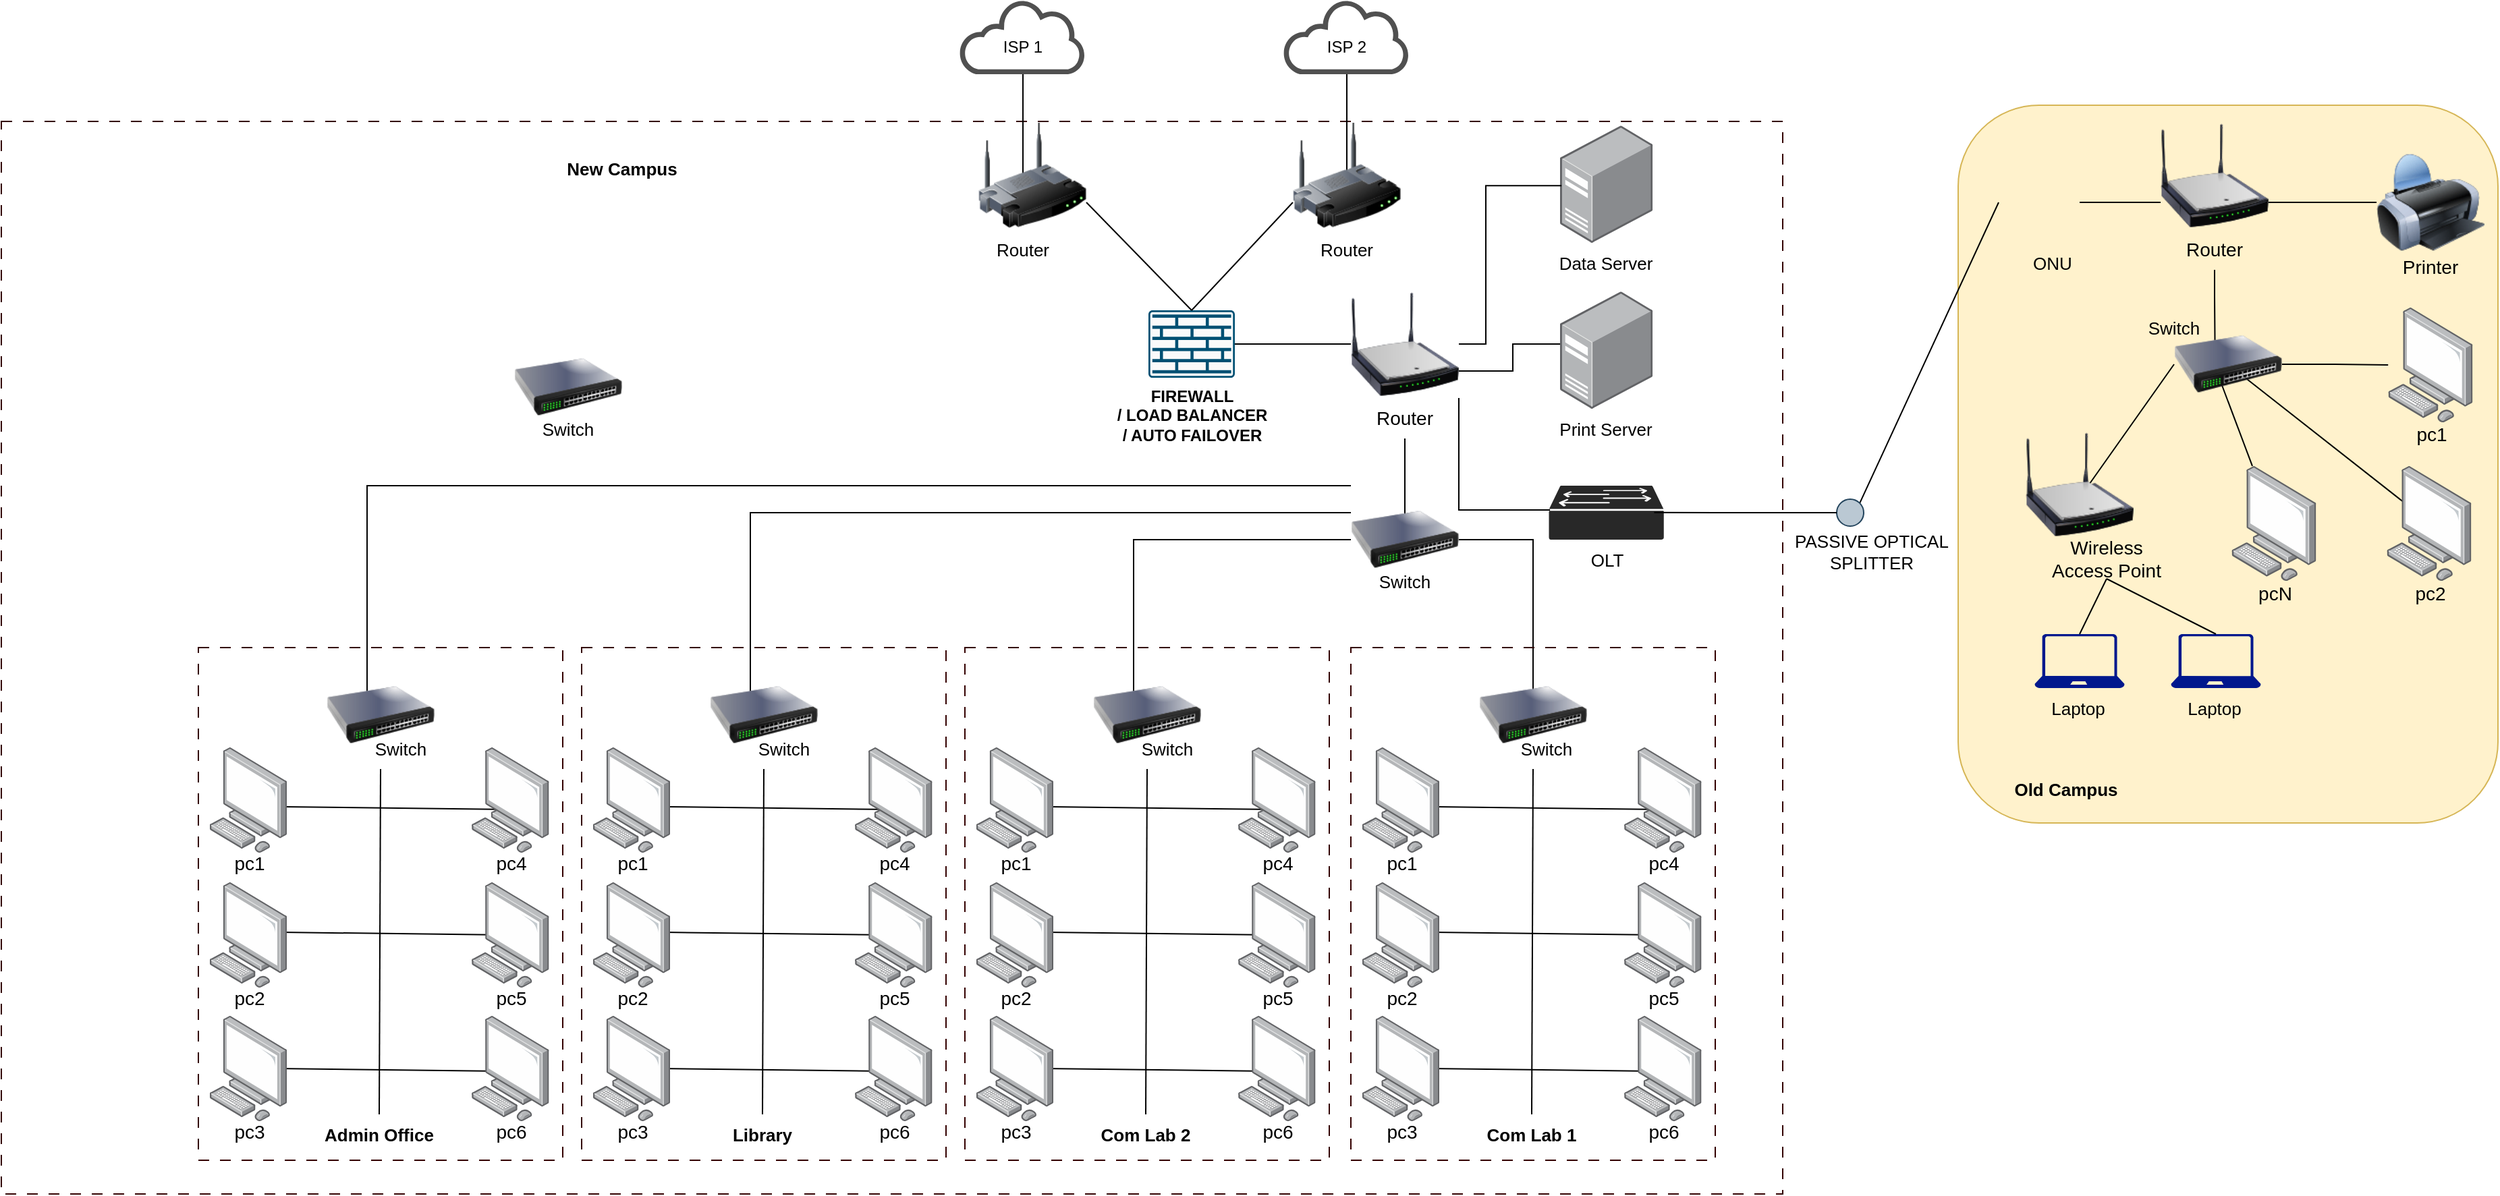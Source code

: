 <mxfile version="22.1.0" type="github">
  <diagram name="Page-1" id="_nMl6FJfx0xCbWasfPqS">
    <mxGraphModel dx="4366" dy="1014" grid="1" gridSize="10" guides="1" tooltips="1" connect="1" arrows="0" fold="1" page="1" pageScale="1" pageWidth="850" pageHeight="1100" math="0" shadow="0">
      <root>
        <mxCell id="0" />
        <mxCell id="1" parent="0" />
        <mxCell id="VAxVF2x6nKeMdrS-wdlX-37" value="" style="rounded=0;whiteSpace=wrap;html=1;fillColor=none;strokeColor=#330000;dashed=1;dashPattern=8 8;" vertex="1" parent="1">
          <mxGeometry x="-1360" y="170" width="1320" height="795" as="geometry" />
        </mxCell>
        <mxCell id="VAxVF2x6nKeMdrS-wdlX-39" value="" style="rounded=1;whiteSpace=wrap;html=1;fillColor=#fff2cc;strokeColor=#d6b656;" vertex="1" parent="1">
          <mxGeometry x="90" y="158" width="400" height="532" as="geometry" />
        </mxCell>
        <mxCell id="VAxVF2x6nKeMdrS-wdlX-79" style="rounded=0;orthogonalLoop=1;jettySize=auto;html=1;exitX=0.5;exitY=0.5;exitDx=0;exitDy=0;endArrow=none;endFill=0;exitPerimeter=0;" edge="1" parent="1" target="VAxVF2x6nKeMdrS-wdlX-68">
          <mxGeometry relative="1" as="geometry">
            <mxPoint x="280" y="351" as="sourcePoint" />
            <mxPoint x="420" y="461" as="targetPoint" />
          </mxGeometry>
        </mxCell>
        <mxCell id="VAxVF2x6nKeMdrS-wdlX-78" style="rounded=0;orthogonalLoop=1;jettySize=auto;html=1;exitX=0.5;exitY=0.5;exitDx=0;exitDy=0;endArrow=none;endFill=0;entryX=0.357;entryY=0.406;entryDx=0;entryDy=0;entryPerimeter=0;exitPerimeter=0;" edge="1" parent="1" source="VAxVF2x6nKeMdrS-wdlX-70" target="VAxVF2x6nKeMdrS-wdlX-65">
          <mxGeometry relative="1" as="geometry" />
        </mxCell>
        <mxCell id="VAxVF2x6nKeMdrS-wdlX-71" style="edgeStyle=orthogonalEdgeStyle;rounded=0;orthogonalLoop=1;jettySize=auto;html=1;exitX=0.5;exitY=1;exitDx=0;exitDy=0;entryX=0.381;entryY=0.625;entryDx=0;entryDy=0;entryPerimeter=0;endArrow=none;endFill=0;" edge="1" parent="1" source="VAxVF2x6nKeMdrS-wdlX-54" target="VAxVF2x6nKeMdrS-wdlX-70">
          <mxGeometry relative="1" as="geometry" />
        </mxCell>
        <mxCell id="VAxVF2x6nKeMdrS-wdlX-36" style="edgeStyle=orthogonalEdgeStyle;rounded=0;orthogonalLoop=1;jettySize=auto;html=1;exitX=0.5;exitY=1;exitDx=0;exitDy=0;entryX=0.5;entryY=0.5;entryDx=0;entryDy=0;entryPerimeter=0;endArrow=none;endFill=0;" edge="1" parent="1" source="VAxVF2x6nKeMdrS-wdlX-25" target="VAxVF2x6nKeMdrS-wdlX-33">
          <mxGeometry relative="1" as="geometry" />
        </mxCell>
        <mxCell id="VAxVF2x6nKeMdrS-wdlX-1" value="" style="sketch=0;pointerEvents=1;shadow=0;dashed=0;html=1;strokeColor=none;fillColor=#505050;labelPosition=center;verticalLabelPosition=bottom;outlineConnect=0;verticalAlign=top;align=center;shape=mxgraph.office.clouds.cloud;" vertex="1" parent="1">
          <mxGeometry x="-650" y="80" width="94" height="55" as="geometry" />
        </mxCell>
        <mxCell id="VAxVF2x6nKeMdrS-wdlX-2" value="" style="sketch=0;pointerEvents=1;shadow=0;dashed=0;html=1;strokeColor=none;fillColor=#505050;labelPosition=center;verticalLabelPosition=bottom;outlineConnect=0;verticalAlign=top;align=center;shape=mxgraph.office.clouds.cloud;" vertex="1" parent="1">
          <mxGeometry x="-410" y="80" width="94" height="55" as="geometry" />
        </mxCell>
        <mxCell id="VAxVF2x6nKeMdrS-wdlX-3" value="&lt;b&gt;FIREWALL &lt;br&gt;/ LOAD BALANCER &lt;br&gt;/ AUTO FAILOVER&lt;/b&gt;" style="sketch=0;points=[[0.015,0.015,0],[0.985,0.015,0],[0.985,0.985,0],[0.015,0.985,0],[0.25,0,0],[0.5,0,0],[0.75,0,0],[1,0.25,0],[1,0.5,0],[1,0.75,0],[0.75,1,0],[0.5,1,0],[0.25,1,0],[0,0.75,0],[0,0.5,0],[0,0.25,0]];verticalLabelPosition=bottom;html=1;verticalAlign=top;aspect=fixed;align=center;pointerEvents=1;shape=mxgraph.cisco19.rect;prIcon=firewall;fillColor=#FAFAFA;strokeColor=#005073;" vertex="1" parent="1">
          <mxGeometry x="-510" y="310" width="64" height="50" as="geometry" />
        </mxCell>
        <mxCell id="VAxVF2x6nKeMdrS-wdlX-9" style="rounded=0;orthogonalLoop=1;jettySize=auto;html=1;exitX=0.5;exitY=0;exitDx=0;exitDy=0;exitPerimeter=0;endArrow=none;endFill=0;" edge="1" parent="1" target="VAxVF2x6nKeMdrS-wdlX-1">
          <mxGeometry relative="1" as="geometry">
            <mxPoint x="-603" y="210" as="sourcePoint" />
          </mxGeometry>
        </mxCell>
        <mxCell id="VAxVF2x6nKeMdrS-wdlX-10" style="rounded=0;orthogonalLoop=1;jettySize=auto;html=1;endArrow=none;endFill=0;" edge="1" parent="1" target="VAxVF2x6nKeMdrS-wdlX-2">
          <mxGeometry relative="1" as="geometry">
            <mxPoint x="-363" y="210" as="sourcePoint" />
          </mxGeometry>
        </mxCell>
        <mxCell id="VAxVF2x6nKeMdrS-wdlX-8" style="rounded=0;orthogonalLoop=1;jettySize=auto;html=1;exitX=1;exitY=0.75;exitDx=0;exitDy=0;entryX=0.5;entryY=0;entryDx=0;entryDy=0;entryPerimeter=0;endArrow=none;endFill=0;" edge="1" parent="1" source="VAxVF2x6nKeMdrS-wdlX-19" target="VAxVF2x6nKeMdrS-wdlX-3">
          <mxGeometry relative="1" as="geometry">
            <mxPoint x="-563" y="230" as="sourcePoint" />
          </mxGeometry>
        </mxCell>
        <mxCell id="VAxVF2x6nKeMdrS-wdlX-11" value="ISP 2" style="text;html=1;strokeColor=none;fillColor=none;align=center;verticalAlign=middle;whiteSpace=wrap;rounded=0;" vertex="1" parent="1">
          <mxGeometry x="-393" y="100" width="60" height="30" as="geometry" />
        </mxCell>
        <mxCell id="VAxVF2x6nKeMdrS-wdlX-12" value="ISP 1" style="text;html=1;strokeColor=none;fillColor=none;align=center;verticalAlign=middle;whiteSpace=wrap;rounded=0;" vertex="1" parent="1">
          <mxGeometry x="-633" y="100" width="60" height="30" as="geometry" />
        </mxCell>
        <mxCell id="VAxVF2x6nKeMdrS-wdlX-14" style="rounded=0;orthogonalLoop=1;jettySize=auto;html=1;exitX=0;exitY=0.75;exitDx=0;exitDy=0;entryX=0.5;entryY=0;entryDx=0;entryDy=0;entryPerimeter=0;endArrow=none;endFill=0;" edge="1" parent="1" source="VAxVF2x6nKeMdrS-wdlX-20" target="VAxVF2x6nKeMdrS-wdlX-3">
          <mxGeometry relative="1" as="geometry">
            <mxPoint x="-403" y="230" as="sourcePoint" />
            <mxPoint x="-468" y="320" as="targetPoint" />
          </mxGeometry>
        </mxCell>
        <mxCell id="VAxVF2x6nKeMdrS-wdlX-16" style="rounded=0;orthogonalLoop=1;jettySize=auto;html=1;exitX=1;exitY=0.5;exitDx=0;exitDy=0;exitPerimeter=0;entryX=0;entryY=0.5;entryDx=0;entryDy=0;entryPerimeter=0;endArrow=none;endFill=0;" edge="1" parent="1" source="VAxVF2x6nKeMdrS-wdlX-3" target="VAxVF2x6nKeMdrS-wdlX-24">
          <mxGeometry relative="1" as="geometry">
            <mxPoint x="-350" y="386.5" as="targetPoint" />
          </mxGeometry>
        </mxCell>
        <mxCell id="VAxVF2x6nKeMdrS-wdlX-19" value="" style="image;html=1;image=img/lib/clip_art/networking/Wireless_Router_128x128.png" vertex="1" parent="1">
          <mxGeometry x="-636" y="170" width="80" height="80" as="geometry" />
        </mxCell>
        <mxCell id="VAxVF2x6nKeMdrS-wdlX-20" value="" style="image;html=1;image=img/lib/clip_art/networking/Wireless_Router_128x128.png" vertex="1" parent="1">
          <mxGeometry x="-403" y="170" width="80" height="80" as="geometry" />
        </mxCell>
        <mxCell id="VAxVF2x6nKeMdrS-wdlX-21" value="&lt;span style=&quot;font-weight: normal; font-size: 13px;&quot;&gt;Router&lt;/span&gt;" style="text;html=1;strokeColor=none;fillColor=none;align=center;verticalAlign=middle;whiteSpace=wrap;rounded=0;fontSize=13;fontStyle=1" vertex="1" parent="1">
          <mxGeometry x="-633" y="250" width="60" height="30" as="geometry" />
        </mxCell>
        <mxCell id="VAxVF2x6nKeMdrS-wdlX-23" value="&lt;span style=&quot;font-weight: normal; font-size: 13px;&quot;&gt;Router&lt;/span&gt;" style="text;html=1;strokeColor=none;fillColor=none;align=center;verticalAlign=middle;whiteSpace=wrap;rounded=0;fontSize=13;fontStyle=1" vertex="1" parent="1">
          <mxGeometry x="-393" y="250" width="60" height="30" as="geometry" />
        </mxCell>
        <mxCell id="VAxVF2x6nKeMdrS-wdlX-32" style="edgeStyle=orthogonalEdgeStyle;rounded=0;orthogonalLoop=1;jettySize=auto;html=1;exitX=1;exitY=0.75;exitDx=0;exitDy=0;endArrow=none;endFill=0;" edge="1" parent="1" source="VAxVF2x6nKeMdrS-wdlX-24" target="VAxVF2x6nKeMdrS-wdlX-30">
          <mxGeometry relative="1" as="geometry">
            <Array as="points">
              <mxPoint x="-240" y="355" />
              <mxPoint x="-240" y="335" />
            </Array>
          </mxGeometry>
        </mxCell>
        <mxCell id="VAxVF2x6nKeMdrS-wdlX-24" value="" style="image;html=1;image=img/lib/clip_art/networking/Wireless_Router_N_128x128.png" vertex="1" parent="1">
          <mxGeometry x="-360" y="295" width="80" height="80" as="geometry" />
        </mxCell>
        <mxCell id="VAxVF2x6nKeMdrS-wdlX-25" value="&lt;span style=&quot;font-weight: normal; font-size: 14px;&quot;&gt;Router&lt;/span&gt;" style="text;html=1;strokeColor=none;fillColor=none;align=center;verticalAlign=middle;whiteSpace=wrap;rounded=0;fontSize=14;fontStyle=1" vertex="1" parent="1">
          <mxGeometry x="-350" y="375" width="60" height="30" as="geometry" />
        </mxCell>
        <mxCell id="VAxVF2x6nKeMdrS-wdlX-26" value="" style="image;points=[];aspect=fixed;html=1;align=center;shadow=0;dashed=0;image=img/lib/allied_telesis/computer_and_terminals/Server_Desktop.svg;" vertex="1" parent="1">
          <mxGeometry x="-205" y="173" width="68.63" height="87" as="geometry" />
        </mxCell>
        <mxCell id="VAxVF2x6nKeMdrS-wdlX-27" style="edgeStyle=orthogonalEdgeStyle;rounded=0;orthogonalLoop=1;jettySize=auto;html=1;exitX=1;exitY=0.5;exitDx=0;exitDy=0;entryX=0.015;entryY=0.513;entryDx=0;entryDy=0;entryPerimeter=0;endArrow=none;endFill=0;" edge="1" parent="1" source="VAxVF2x6nKeMdrS-wdlX-24" target="VAxVF2x6nKeMdrS-wdlX-26">
          <mxGeometry relative="1" as="geometry">
            <Array as="points">
              <mxPoint x="-260" y="335" />
              <mxPoint x="-260" y="218" />
            </Array>
          </mxGeometry>
        </mxCell>
        <mxCell id="VAxVF2x6nKeMdrS-wdlX-29" value="&lt;span style=&quot;font-weight: 400; font-size: 13px;&quot;&gt;Data Server&lt;/span&gt;" style="text;html=1;strokeColor=none;fillColor=none;align=center;verticalAlign=middle;whiteSpace=wrap;rounded=0;fontSize=13;fontStyle=1" vertex="1" parent="1">
          <mxGeometry x="-220.68" y="260" width="100" height="30" as="geometry" />
        </mxCell>
        <mxCell id="VAxVF2x6nKeMdrS-wdlX-30" value="" style="image;points=[];aspect=fixed;html=1;align=center;shadow=0;dashed=0;image=img/lib/allied_telesis/computer_and_terminals/Server_Desktop.svg;" vertex="1" parent="1">
          <mxGeometry x="-205" y="296" width="68.63" height="87" as="geometry" />
        </mxCell>
        <mxCell id="VAxVF2x6nKeMdrS-wdlX-31" value="&lt;span style=&quot;font-weight: 400; font-size: 13px;&quot;&gt;Print Server&lt;/span&gt;" style="text;html=1;strokeColor=none;fillColor=none;align=center;verticalAlign=middle;whiteSpace=wrap;rounded=0;fontSize=13;fontStyle=1" vertex="1" parent="1">
          <mxGeometry x="-220.68" y="383" width="100" height="30" as="geometry" />
        </mxCell>
        <mxCell id="VAxVF2x6nKeMdrS-wdlX-95" style="rounded=0;orthogonalLoop=1;jettySize=auto;html=1;exitX=1;exitY=0.5;exitDx=0;exitDy=0;entryX=0.5;entryY=0.5;entryDx=0;entryDy=0;endArrow=none;endFill=0;entryPerimeter=0;edgeStyle=orthogonalEdgeStyle;" edge="1" parent="1" source="VAxVF2x6nKeMdrS-wdlX-33" target="VAxVF2x6nKeMdrS-wdlX-94">
          <mxGeometry relative="1" as="geometry" />
        </mxCell>
        <mxCell id="VAxVF2x6nKeMdrS-wdlX-152" style="edgeStyle=orthogonalEdgeStyle;rounded=0;orthogonalLoop=1;jettySize=auto;html=1;exitX=0;exitY=0.5;exitDx=0;exitDy=0;entryX=0.25;entryY=0;entryDx=0;entryDy=0;endArrow=none;endFill=0;" edge="1" parent="1" source="VAxVF2x6nKeMdrS-wdlX-33" target="VAxVF2x6nKeMdrS-wdlX-151">
          <mxGeometry relative="1" as="geometry" />
        </mxCell>
        <mxCell id="VAxVF2x6nKeMdrS-wdlX-180" style="edgeStyle=orthogonalEdgeStyle;rounded=0;orthogonalLoop=1;jettySize=auto;html=1;exitX=0;exitY=0.25;exitDx=0;exitDy=0;entryX=0.25;entryY=0;entryDx=0;entryDy=0;endArrow=none;endFill=0;" edge="1" parent="1" source="VAxVF2x6nKeMdrS-wdlX-33" target="VAxVF2x6nKeMdrS-wdlX-179">
          <mxGeometry relative="1" as="geometry" />
        </mxCell>
        <mxCell id="VAxVF2x6nKeMdrS-wdlX-208" style="edgeStyle=orthogonalEdgeStyle;rounded=0;orthogonalLoop=1;jettySize=auto;html=1;exitX=0;exitY=0;exitDx=0;exitDy=0;entryX=0.25;entryY=0;entryDx=0;entryDy=0;endArrow=none;endFill=0;" edge="1" parent="1" source="VAxVF2x6nKeMdrS-wdlX-33" target="VAxVF2x6nKeMdrS-wdlX-207">
          <mxGeometry relative="1" as="geometry">
            <Array as="points">
              <mxPoint x="-1089" y="440" />
            </Array>
          </mxGeometry>
        </mxCell>
        <mxCell id="VAxVF2x6nKeMdrS-wdlX-33" value="" style="image;html=1;image=img/lib/clip_art/networking/Switch_128x128.png" vertex="1" parent="1">
          <mxGeometry x="-360" y="440" width="80" height="80" as="geometry" />
        </mxCell>
        <mxCell id="VAxVF2x6nKeMdrS-wdlX-34" value="&lt;span style=&quot;font-weight: 400; font-size: 13px;&quot;&gt;Switch&lt;/span&gt;" style="text;html=1;strokeColor=none;fillColor=none;align=center;verticalAlign=middle;whiteSpace=wrap;rounded=0;fontSize=13;fontStyle=1" vertex="1" parent="1">
          <mxGeometry x="-370" y="496" width="100" height="30" as="geometry" />
        </mxCell>
        <mxCell id="VAxVF2x6nKeMdrS-wdlX-38" value="&lt;span style=&quot;font-size: 13px;&quot;&gt;New Campus&lt;/span&gt;" style="text;html=1;strokeColor=none;fillColor=none;align=center;verticalAlign=middle;whiteSpace=wrap;rounded=0;fontSize=13;fontStyle=1" vertex="1" parent="1">
          <mxGeometry x="-950" y="190" width="100" height="30" as="geometry" />
        </mxCell>
        <mxCell id="VAxVF2x6nKeMdrS-wdlX-40" value="" style="verticalLabelPosition=bottom;sketch=0;html=1;fillColor=#282828;strokeColor=none;verticalAlign=top;pointerEvents=1;align=center;shape=mxgraph.cisco_safe.technology_icons.icon23;" vertex="1" parent="1">
          <mxGeometry x="-213.24" y="440" width="85.11" height="40" as="geometry" />
        </mxCell>
        <mxCell id="VAxVF2x6nKeMdrS-wdlX-41" style="edgeStyle=orthogonalEdgeStyle;rounded=0;orthogonalLoop=1;jettySize=auto;html=1;exitX=1;exitY=1;exitDx=0;exitDy=0;entryX=0.009;entryY=0.45;entryDx=0;entryDy=0;entryPerimeter=0;endArrow=none;endFill=0;" edge="1" parent="1" source="VAxVF2x6nKeMdrS-wdlX-24" target="VAxVF2x6nKeMdrS-wdlX-40">
          <mxGeometry relative="1" as="geometry" />
        </mxCell>
        <mxCell id="VAxVF2x6nKeMdrS-wdlX-42" value="&lt;span style=&quot;font-weight: 400; font-size: 13px;&quot;&gt;OLT&lt;/span&gt;" style="text;html=1;strokeColor=none;fillColor=none;align=center;verticalAlign=middle;whiteSpace=wrap;rounded=0;fontSize=13;fontStyle=1" vertex="1" parent="1">
          <mxGeometry x="-220.24" y="480" width="100" height="30" as="geometry" />
        </mxCell>
        <mxCell id="VAxVF2x6nKeMdrS-wdlX-50" style="rounded=0;orthogonalLoop=1;jettySize=auto;html=1;exitX=1;exitY=0;exitDx=0;exitDy=0;entryX=0;entryY=0.5;entryDx=0;entryDy=0;endArrow=none;endFill=0;" edge="1" parent="1" source="VAxVF2x6nKeMdrS-wdlX-44" target="VAxVF2x6nKeMdrS-wdlX-49">
          <mxGeometry relative="1" as="geometry" />
        </mxCell>
        <mxCell id="VAxVF2x6nKeMdrS-wdlX-44" value="" style="ellipse;whiteSpace=wrap;html=1;aspect=fixed;fillColor=#bac8d3;strokeColor=#23445d;" vertex="1" parent="1">
          <mxGeometry y="450" width="20" height="20" as="geometry" />
        </mxCell>
        <mxCell id="VAxVF2x6nKeMdrS-wdlX-47" style="edgeStyle=orthogonalEdgeStyle;rounded=0;orthogonalLoop=1;jettySize=auto;html=1;exitX=0;exitY=0.5;exitDx=0;exitDy=0;entryX=0.916;entryY=0.497;entryDx=0;entryDy=0;entryPerimeter=0;endArrow=none;endFill=0;" edge="1" parent="1" source="VAxVF2x6nKeMdrS-wdlX-44" target="VAxVF2x6nKeMdrS-wdlX-40">
          <mxGeometry relative="1" as="geometry" />
        </mxCell>
        <mxCell id="VAxVF2x6nKeMdrS-wdlX-48" value="&lt;span style=&quot;font-weight: 400; font-size: 13px;&quot;&gt;PASSIVE OPTICAL SPLITTER&lt;/span&gt;" style="text;html=1;strokeColor=none;fillColor=none;align=center;verticalAlign=middle;whiteSpace=wrap;rounded=0;fontSize=13;fontStyle=1" vertex="1" parent="1">
          <mxGeometry x="-34" y="474" width="120" height="30" as="geometry" />
        </mxCell>
        <mxCell id="VAxVF2x6nKeMdrS-wdlX-56" style="rounded=0;orthogonalLoop=1;jettySize=auto;html=1;exitX=1;exitY=0.5;exitDx=0;exitDy=0;entryX=0;entryY=0.75;entryDx=0;entryDy=0;endArrow=none;endFill=0;" edge="1" parent="1" source="VAxVF2x6nKeMdrS-wdlX-49" target="VAxVF2x6nKeMdrS-wdlX-53">
          <mxGeometry relative="1" as="geometry" />
        </mxCell>
        <mxCell id="VAxVF2x6nKeMdrS-wdlX-49" value="" style="shape=image;html=1;verticalAlign=top;verticalLabelPosition=bottom;labelBackgroundColor=#ffffff;imageAspect=0;aspect=fixed;image=https://cdn3.iconfinder.com/data/icons/user-interface-798/32/User_interface_cube_3d_shape_design_box-128.png" vertex="1" parent="1">
          <mxGeometry x="120" y="200" width="60" height="60" as="geometry" />
        </mxCell>
        <mxCell id="VAxVF2x6nKeMdrS-wdlX-51" value="&lt;span style=&quot;font-weight: 400;&quot;&gt;ONU&lt;/span&gt;" style="text;html=1;strokeColor=none;fillColor=none;align=center;verticalAlign=middle;whiteSpace=wrap;rounded=0;fontSize=13;fontStyle=1" vertex="1" parent="1">
          <mxGeometry x="100" y="260" width="120" height="30" as="geometry" />
        </mxCell>
        <mxCell id="VAxVF2x6nKeMdrS-wdlX-55" value="" style="group" vertex="1" connectable="0" parent="1">
          <mxGeometry x="240" y="170" width="80" height="110" as="geometry" />
        </mxCell>
        <mxCell id="VAxVF2x6nKeMdrS-wdlX-53" value="" style="image;html=1;image=img/lib/clip_art/networking/Wireless_Router_N_128x128.png" vertex="1" parent="VAxVF2x6nKeMdrS-wdlX-55">
          <mxGeometry width="80" height="80" as="geometry" />
        </mxCell>
        <mxCell id="VAxVF2x6nKeMdrS-wdlX-54" value="&lt;span style=&quot;font-weight: normal; font-size: 14px;&quot;&gt;Router&lt;/span&gt;" style="text;html=1;strokeColor=none;fillColor=none;align=center;verticalAlign=middle;whiteSpace=wrap;rounded=0;fontSize=14;fontStyle=1" vertex="1" parent="VAxVF2x6nKeMdrS-wdlX-55">
          <mxGeometry x="10" y="80" width="60" height="30" as="geometry" />
        </mxCell>
        <mxCell id="VAxVF2x6nKeMdrS-wdlX-57" value="&lt;span style=&quot;font-size: 13px;&quot;&gt;Old Campus&lt;/span&gt;" style="text;html=1;strokeColor=none;fillColor=none;align=center;verticalAlign=middle;whiteSpace=wrap;rounded=0;fontSize=13;fontStyle=1" vertex="1" parent="1">
          <mxGeometry x="120" y="650" width="100" height="30" as="geometry" />
        </mxCell>
        <mxCell id="VAxVF2x6nKeMdrS-wdlX-58" value="" style="image;html=1;image=img/lib/clip_art/computers/Printer_128x128.png" vertex="1" parent="1">
          <mxGeometry x="400" y="190" width="80" height="80" as="geometry" />
        </mxCell>
        <mxCell id="VAxVF2x6nKeMdrS-wdlX-59" style="edgeStyle=orthogonalEdgeStyle;rounded=0;orthogonalLoop=1;jettySize=auto;html=1;exitX=1;exitY=0.75;exitDx=0;exitDy=0;entryX=0;entryY=0.5;entryDx=0;entryDy=0;endArrow=none;endFill=0;" edge="1" parent="1" source="VAxVF2x6nKeMdrS-wdlX-53" target="VAxVF2x6nKeMdrS-wdlX-58">
          <mxGeometry relative="1" as="geometry" />
        </mxCell>
        <mxCell id="VAxVF2x6nKeMdrS-wdlX-60" value="&lt;span style=&quot;font-weight: 400;&quot;&gt;Printer&lt;/span&gt;" style="text;html=1;strokeColor=none;fillColor=none;align=center;verticalAlign=middle;whiteSpace=wrap;rounded=0;fontSize=14;fontStyle=1" vertex="1" parent="1">
          <mxGeometry x="410" y="263" width="60" height="30" as="geometry" />
        </mxCell>
        <mxCell id="VAxVF2x6nKeMdrS-wdlX-63" value="" style="group" vertex="1" connectable="0" parent="1">
          <mxGeometry x="406" y="307.94" width="70" height="109.11" as="geometry" />
        </mxCell>
        <mxCell id="VAxVF2x6nKeMdrS-wdlX-61" value="" style="image;points=[];aspect=fixed;html=1;align=center;shadow=0;dashed=0;image=img/lib/allied_telesis/computer_and_terminals/Personal_Computer.svg;" vertex="1" parent="VAxVF2x6nKeMdrS-wdlX-63">
          <mxGeometry x="2.6" width="62.8" height="85.11" as="geometry" />
        </mxCell>
        <mxCell id="VAxVF2x6nKeMdrS-wdlX-62" value="&lt;span style=&quot;font-weight: 400;&quot;&gt;pc1&lt;/span&gt;" style="text;html=1;strokeColor=none;fillColor=none;align=center;verticalAlign=middle;whiteSpace=wrap;rounded=0;fontSize=14;fontStyle=1" vertex="1" parent="VAxVF2x6nKeMdrS-wdlX-63">
          <mxGeometry y="79.11" width="70" height="30" as="geometry" />
        </mxCell>
        <mxCell id="VAxVF2x6nKeMdrS-wdlX-64" value="" style="group" vertex="1" connectable="0" parent="1">
          <mxGeometry x="405" y="425.44" width="70" height="109.11" as="geometry" />
        </mxCell>
        <mxCell id="VAxVF2x6nKeMdrS-wdlX-65" value="" style="image;points=[];aspect=fixed;html=1;align=center;shadow=0;dashed=0;image=img/lib/allied_telesis/computer_and_terminals/Personal_Computer.svg;" vertex="1" parent="VAxVF2x6nKeMdrS-wdlX-64">
          <mxGeometry x="2.6" width="62.8" height="85.11" as="geometry" />
        </mxCell>
        <mxCell id="VAxVF2x6nKeMdrS-wdlX-66" value="&lt;span style=&quot;font-weight: 400;&quot;&gt;pc2&lt;/span&gt;" style="text;html=1;strokeColor=none;fillColor=none;align=center;verticalAlign=middle;whiteSpace=wrap;rounded=0;fontSize=14;fontStyle=1" vertex="1" parent="VAxVF2x6nKeMdrS-wdlX-64">
          <mxGeometry y="79.11" width="70" height="30" as="geometry" />
        </mxCell>
        <mxCell id="VAxVF2x6nKeMdrS-wdlX-67" value="" style="group" vertex="1" connectable="0" parent="1">
          <mxGeometry x="290" y="425.44" width="70" height="109.11" as="geometry" />
        </mxCell>
        <mxCell id="VAxVF2x6nKeMdrS-wdlX-68" value="" style="image;points=[];aspect=fixed;html=1;align=center;shadow=0;dashed=0;image=img/lib/allied_telesis/computer_and_terminals/Personal_Computer.svg;" vertex="1" parent="VAxVF2x6nKeMdrS-wdlX-67">
          <mxGeometry x="2.6" width="62.8" height="85.11" as="geometry" />
        </mxCell>
        <mxCell id="VAxVF2x6nKeMdrS-wdlX-69" value="&lt;span style=&quot;font-weight: 400;&quot;&gt;pcN&lt;/span&gt;" style="text;html=1;strokeColor=none;fillColor=none;align=center;verticalAlign=middle;whiteSpace=wrap;rounded=0;fontSize=14;fontStyle=1" vertex="1" parent="VAxVF2x6nKeMdrS-wdlX-67">
          <mxGeometry y="79.11" width="70" height="30" as="geometry" />
        </mxCell>
        <mxCell id="VAxVF2x6nKeMdrS-wdlX-76" style="edgeStyle=orthogonalEdgeStyle;rounded=0;orthogonalLoop=1;jettySize=auto;html=1;exitX=1;exitY=0.5;exitDx=0;exitDy=0;endArrow=none;endFill=0;" edge="1" parent="1" source="VAxVF2x6nKeMdrS-wdlX-70" target="VAxVF2x6nKeMdrS-wdlX-61">
          <mxGeometry relative="1" as="geometry" />
        </mxCell>
        <mxCell id="VAxVF2x6nKeMdrS-wdlX-83" style="rounded=0;orthogonalLoop=1;jettySize=auto;html=1;exitX=0;exitY=0.5;exitDx=0;exitDy=0;entryX=0.5;entryY=0.625;entryDx=0;entryDy=0;endArrow=none;endFill=0;entryPerimeter=0;" edge="1" parent="1" source="VAxVF2x6nKeMdrS-wdlX-70" target="VAxVF2x6nKeMdrS-wdlX-81">
          <mxGeometry relative="1" as="geometry" />
        </mxCell>
        <mxCell id="VAxVF2x6nKeMdrS-wdlX-70" value="" style="image;html=1;image=img/lib/clip_art/networking/Switch_128x128.png" vertex="1" parent="1">
          <mxGeometry x="250" y="310" width="80" height="80" as="geometry" />
        </mxCell>
        <mxCell id="VAxVF2x6nKeMdrS-wdlX-80" value="" style="group" vertex="1" connectable="0" parent="1">
          <mxGeometry x="140" y="399" width="110" height="110" as="geometry" />
        </mxCell>
        <mxCell id="VAxVF2x6nKeMdrS-wdlX-81" value="" style="image;html=1;image=img/lib/clip_art/networking/Wireless_Router_N_128x128.png" vertex="1" parent="VAxVF2x6nKeMdrS-wdlX-80">
          <mxGeometry width="80" height="80" as="geometry" />
        </mxCell>
        <mxCell id="VAxVF2x6nKeMdrS-wdlX-82" value="&lt;span style=&quot;font-weight: normal; font-size: 14px;&quot;&gt;Wireless Access Point&lt;/span&gt;" style="text;html=1;strokeColor=none;fillColor=none;align=center;verticalAlign=middle;whiteSpace=wrap;rounded=0;fontSize=14;fontStyle=1" vertex="1" parent="VAxVF2x6nKeMdrS-wdlX-80">
          <mxGeometry x="10" y="80" width="100" height="30" as="geometry" />
        </mxCell>
        <mxCell id="VAxVF2x6nKeMdrS-wdlX-86" value="" style="group" vertex="1" connectable="0" parent="1">
          <mxGeometry x="119" y="550" width="120" height="70" as="geometry" />
        </mxCell>
        <mxCell id="VAxVF2x6nKeMdrS-wdlX-84" value="" style="sketch=0;aspect=fixed;pointerEvents=1;shadow=0;dashed=0;html=1;strokeColor=none;labelPosition=center;verticalLabelPosition=bottom;verticalAlign=top;align=center;fillColor=#00188D;shape=mxgraph.azure.laptop" vertex="1" parent="VAxVF2x6nKeMdrS-wdlX-86">
          <mxGeometry x="27.67" width="66.66" height="40" as="geometry" />
        </mxCell>
        <mxCell id="VAxVF2x6nKeMdrS-wdlX-85" value="&lt;span style=&quot;font-weight: 400; font-size: 13px;&quot;&gt;Laptop&lt;/span&gt;" style="text;html=1;strokeColor=none;fillColor=none;align=center;verticalAlign=middle;whiteSpace=wrap;rounded=0;fontSize=13;fontStyle=1" vertex="1" parent="VAxVF2x6nKeMdrS-wdlX-86">
          <mxGeometry y="40" width="120" height="30" as="geometry" />
        </mxCell>
        <mxCell id="VAxVF2x6nKeMdrS-wdlX-87" value="" style="group" vertex="1" connectable="0" parent="1">
          <mxGeometry x="220" y="550" width="120" height="70" as="geometry" />
        </mxCell>
        <mxCell id="VAxVF2x6nKeMdrS-wdlX-88" value="" style="sketch=0;aspect=fixed;pointerEvents=1;shadow=0;dashed=0;html=1;strokeColor=none;labelPosition=center;verticalLabelPosition=bottom;verticalAlign=top;align=center;fillColor=#00188D;shape=mxgraph.azure.laptop" vertex="1" parent="VAxVF2x6nKeMdrS-wdlX-87">
          <mxGeometry x="27.67" width="66.66" height="40" as="geometry" />
        </mxCell>
        <mxCell id="VAxVF2x6nKeMdrS-wdlX-89" value="&lt;span style=&quot;font-weight: 400; font-size: 13px;&quot;&gt;Laptop&lt;/span&gt;" style="text;html=1;strokeColor=none;fillColor=none;align=center;verticalAlign=middle;whiteSpace=wrap;rounded=0;fontSize=13;fontStyle=1" vertex="1" parent="VAxVF2x6nKeMdrS-wdlX-87">
          <mxGeometry y="40" width="120" height="30" as="geometry" />
        </mxCell>
        <mxCell id="VAxVF2x6nKeMdrS-wdlX-90" style="rounded=0;orthogonalLoop=1;jettySize=auto;html=1;exitX=0.5;exitY=0;exitDx=0;exitDy=0;exitPerimeter=0;entryX=0.5;entryY=1;entryDx=0;entryDy=0;endArrow=none;endFill=0;" edge="1" parent="1" source="VAxVF2x6nKeMdrS-wdlX-88" target="VAxVF2x6nKeMdrS-wdlX-82">
          <mxGeometry relative="1" as="geometry" />
        </mxCell>
        <mxCell id="VAxVF2x6nKeMdrS-wdlX-91" style="rounded=0;orthogonalLoop=1;jettySize=auto;html=1;exitX=0.5;exitY=0;exitDx=0;exitDy=0;exitPerimeter=0;entryX=0.5;entryY=1;entryDx=0;entryDy=0;endArrow=none;endFill=0;" edge="1" parent="1" source="VAxVF2x6nKeMdrS-wdlX-84" target="VAxVF2x6nKeMdrS-wdlX-82">
          <mxGeometry relative="1" as="geometry" />
        </mxCell>
        <mxCell id="VAxVF2x6nKeMdrS-wdlX-120" value="" style="group" vertex="1" connectable="0" parent="1">
          <mxGeometry x="-360" y="560" width="270" height="380" as="geometry" />
        </mxCell>
        <mxCell id="VAxVF2x6nKeMdrS-wdlX-119" value="" style="endArrow=none;html=1;rounded=0;entryX=0.48;entryY=0.59;entryDx=0;entryDy=0;entryPerimeter=0;" edge="1" parent="VAxVF2x6nKeMdrS-wdlX-120">
          <mxGeometry width="50" height="50" relative="1" as="geometry">
            <mxPoint x="58" y="312" as="sourcePoint" />
            <mxPoint x="224" y="314" as="targetPoint" />
          </mxGeometry>
        </mxCell>
        <mxCell id="VAxVF2x6nKeMdrS-wdlX-92" value="" style="rounded=0;whiteSpace=wrap;html=1;fillColor=none;strokeColor=#330000;dashed=1;dashPattern=8 8;" vertex="1" parent="VAxVF2x6nKeMdrS-wdlX-120">
          <mxGeometry width="270" height="380" as="geometry" />
        </mxCell>
        <mxCell id="VAxVF2x6nKeMdrS-wdlX-118" value="" style="endArrow=none;html=1;rounded=0;entryX=0.48;entryY=0.59;entryDx=0;entryDy=0;entryPerimeter=0;" edge="1" parent="VAxVF2x6nKeMdrS-wdlX-120">
          <mxGeometry width="50" height="50" relative="1" as="geometry">
            <mxPoint x="61" y="211" as="sourcePoint" />
            <mxPoint x="227" y="213" as="targetPoint" />
          </mxGeometry>
        </mxCell>
        <mxCell id="VAxVF2x6nKeMdrS-wdlX-117" value="" style="endArrow=none;html=1;rounded=0;entryX=0.48;entryY=0.59;entryDx=0;entryDy=0;entryPerimeter=0;" edge="1" parent="VAxVF2x6nKeMdrS-wdlX-120" target="VAxVF2x6nKeMdrS-wdlX-97">
          <mxGeometry width="50" height="50" relative="1" as="geometry">
            <mxPoint x="64" y="118" as="sourcePoint" />
            <mxPoint x="114" y="68" as="targetPoint" />
          </mxGeometry>
        </mxCell>
        <mxCell id="VAxVF2x6nKeMdrS-wdlX-93" value="Com Lab 1" style="text;html=1;strokeColor=none;fillColor=none;align=center;verticalAlign=middle;whiteSpace=wrap;rounded=0;fontSize=13;fontStyle=1" vertex="1" parent="VAxVF2x6nKeMdrS-wdlX-120">
          <mxGeometry x="84" y="346" width="100" height="30" as="geometry" />
        </mxCell>
        <mxCell id="VAxVF2x6nKeMdrS-wdlX-114" style="rounded=0;orthogonalLoop=1;jettySize=auto;html=1;exitX=0.5;exitY=1;exitDx=0;exitDy=0;entryX=0.5;entryY=0;entryDx=0;entryDy=0;endArrow=none;endFill=0;" edge="1" parent="VAxVF2x6nKeMdrS-wdlX-120" source="VAxVF2x6nKeMdrS-wdlX-94" target="VAxVF2x6nKeMdrS-wdlX-93">
          <mxGeometry relative="1" as="geometry" />
        </mxCell>
        <mxCell id="VAxVF2x6nKeMdrS-wdlX-94" value="" style="image;html=1;image=img/lib/clip_art/networking/Switch_128x128.png" vertex="1" parent="VAxVF2x6nKeMdrS-wdlX-120">
          <mxGeometry x="95" y="10" width="80" height="80" as="geometry" />
        </mxCell>
        <mxCell id="VAxVF2x6nKeMdrS-wdlX-96" value="" style="group" vertex="1" connectable="0" parent="VAxVF2x6nKeMdrS-wdlX-120">
          <mxGeometry x="200" y="74" width="64.16" height="100" as="geometry" />
        </mxCell>
        <mxCell id="VAxVF2x6nKeMdrS-wdlX-97" value="" style="image;points=[];aspect=fixed;html=1;align=center;shadow=0;dashed=0;image=img/lib/allied_telesis/computer_and_terminals/Personal_Computer.svg;" vertex="1" parent="VAxVF2x6nKeMdrS-wdlX-96">
          <mxGeometry x="2.383" width="57.557" height="78.004" as="geometry" />
        </mxCell>
        <mxCell id="VAxVF2x6nKeMdrS-wdlX-98" value="&lt;span style=&quot;font-weight: 400;&quot;&gt;pc4&lt;/span&gt;" style="text;html=1;strokeColor=none;fillColor=none;align=center;verticalAlign=middle;whiteSpace=wrap;rounded=0;fontSize=14;fontStyle=1" vertex="1" parent="VAxVF2x6nKeMdrS-wdlX-96">
          <mxGeometry y="72.505" width="64.16" height="27.495" as="geometry" />
        </mxCell>
        <mxCell id="VAxVF2x6nKeMdrS-wdlX-99" value="" style="group" vertex="1" connectable="0" parent="VAxVF2x6nKeMdrS-wdlX-120">
          <mxGeometry x="200" y="174" width="64.16" height="100" as="geometry" />
        </mxCell>
        <mxCell id="VAxVF2x6nKeMdrS-wdlX-100" value="" style="image;points=[];aspect=fixed;html=1;align=center;shadow=0;dashed=0;image=img/lib/allied_telesis/computer_and_terminals/Personal_Computer.svg;" vertex="1" parent="VAxVF2x6nKeMdrS-wdlX-99">
          <mxGeometry x="2.383" width="57.557" height="78.004" as="geometry" />
        </mxCell>
        <mxCell id="VAxVF2x6nKeMdrS-wdlX-101" value="&lt;span style=&quot;font-weight: 400;&quot;&gt;pc5&lt;/span&gt;" style="text;html=1;strokeColor=none;fillColor=none;align=center;verticalAlign=middle;whiteSpace=wrap;rounded=0;fontSize=14;fontStyle=1" vertex="1" parent="VAxVF2x6nKeMdrS-wdlX-99">
          <mxGeometry y="72.505" width="64.16" height="27.495" as="geometry" />
        </mxCell>
        <mxCell id="VAxVF2x6nKeMdrS-wdlX-102" value="" style="group" vertex="1" connectable="0" parent="VAxVF2x6nKeMdrS-wdlX-120">
          <mxGeometry x="5.84" y="74" width="64.16" height="100" as="geometry" />
        </mxCell>
        <mxCell id="VAxVF2x6nKeMdrS-wdlX-103" value="" style="image;points=[];aspect=fixed;html=1;align=center;shadow=0;dashed=0;image=img/lib/allied_telesis/computer_and_terminals/Personal_Computer.svg;" vertex="1" parent="VAxVF2x6nKeMdrS-wdlX-102">
          <mxGeometry x="2.383" width="57.557" height="78.004" as="geometry" />
        </mxCell>
        <mxCell id="VAxVF2x6nKeMdrS-wdlX-104" value="&lt;span style=&quot;font-weight: 400;&quot;&gt;pc1&lt;/span&gt;" style="text;html=1;strokeColor=none;fillColor=none;align=center;verticalAlign=middle;whiteSpace=wrap;rounded=0;fontSize=14;fontStyle=1" vertex="1" parent="VAxVF2x6nKeMdrS-wdlX-102">
          <mxGeometry y="72.505" width="64.16" height="27.495" as="geometry" />
        </mxCell>
        <mxCell id="VAxVF2x6nKeMdrS-wdlX-105" value="" style="group" vertex="1" connectable="0" parent="VAxVF2x6nKeMdrS-wdlX-120">
          <mxGeometry x="5.84" y="174" width="64.16" height="100" as="geometry" />
        </mxCell>
        <mxCell id="VAxVF2x6nKeMdrS-wdlX-106" value="" style="image;points=[];aspect=fixed;html=1;align=center;shadow=0;dashed=0;image=img/lib/allied_telesis/computer_and_terminals/Personal_Computer.svg;" vertex="1" parent="VAxVF2x6nKeMdrS-wdlX-105">
          <mxGeometry x="2.383" width="57.557" height="78.004" as="geometry" />
        </mxCell>
        <mxCell id="VAxVF2x6nKeMdrS-wdlX-107" value="&lt;span style=&quot;font-weight: 400;&quot;&gt;pc2&lt;/span&gt;" style="text;html=1;strokeColor=none;fillColor=none;align=center;verticalAlign=middle;whiteSpace=wrap;rounded=0;fontSize=14;fontStyle=1" vertex="1" parent="VAxVF2x6nKeMdrS-wdlX-105">
          <mxGeometry y="72.505" width="64.16" height="27.495" as="geometry" />
        </mxCell>
        <mxCell id="VAxVF2x6nKeMdrS-wdlX-108" value="" style="group" vertex="1" connectable="0" parent="VAxVF2x6nKeMdrS-wdlX-120">
          <mxGeometry x="5.84" y="273" width="64.16" height="100" as="geometry" />
        </mxCell>
        <mxCell id="VAxVF2x6nKeMdrS-wdlX-109" value="" style="image;points=[];aspect=fixed;html=1;align=center;shadow=0;dashed=0;image=img/lib/allied_telesis/computer_and_terminals/Personal_Computer.svg;" vertex="1" parent="VAxVF2x6nKeMdrS-wdlX-108">
          <mxGeometry x="2.383" width="57.557" height="78.004" as="geometry" />
        </mxCell>
        <mxCell id="VAxVF2x6nKeMdrS-wdlX-110" value="&lt;span style=&quot;font-weight: 400;&quot;&gt;pc3&lt;/span&gt;" style="text;html=1;strokeColor=none;fillColor=none;align=center;verticalAlign=middle;whiteSpace=wrap;rounded=0;fontSize=14;fontStyle=1" vertex="1" parent="VAxVF2x6nKeMdrS-wdlX-108">
          <mxGeometry y="72.505" width="64.16" height="27.495" as="geometry" />
        </mxCell>
        <mxCell id="VAxVF2x6nKeMdrS-wdlX-111" value="" style="group" vertex="1" connectable="0" parent="VAxVF2x6nKeMdrS-wdlX-120">
          <mxGeometry x="200.0" y="273" width="64.16" height="100" as="geometry" />
        </mxCell>
        <mxCell id="VAxVF2x6nKeMdrS-wdlX-112" value="" style="image;points=[];aspect=fixed;html=1;align=center;shadow=0;dashed=0;image=img/lib/allied_telesis/computer_and_terminals/Personal_Computer.svg;" vertex="1" parent="VAxVF2x6nKeMdrS-wdlX-111">
          <mxGeometry x="2.383" width="57.557" height="78.004" as="geometry" />
        </mxCell>
        <mxCell id="VAxVF2x6nKeMdrS-wdlX-113" value="&lt;span style=&quot;font-weight: 400;&quot;&gt;pc6&lt;/span&gt;" style="text;html=1;strokeColor=none;fillColor=none;align=center;verticalAlign=middle;whiteSpace=wrap;rounded=0;fontSize=14;fontStyle=1" vertex="1" parent="VAxVF2x6nKeMdrS-wdlX-111">
          <mxGeometry y="72.505" width="64.16" height="27.495" as="geometry" />
        </mxCell>
        <mxCell id="VAxVF2x6nKeMdrS-wdlX-150" value="&lt;span style=&quot;font-weight: 400; font-size: 13px;&quot;&gt;Switch&lt;/span&gt;" style="text;html=1;strokeColor=none;fillColor=none;align=center;verticalAlign=middle;whiteSpace=wrap;rounded=0;fontSize=13;fontStyle=1" vertex="1" parent="VAxVF2x6nKeMdrS-wdlX-120">
          <mxGeometry x="95" y="60" width="100" height="30" as="geometry" />
        </mxCell>
        <mxCell id="VAxVF2x6nKeMdrS-wdlX-121" value="" style="group" vertex="1" connectable="0" parent="1">
          <mxGeometry x="-646" y="560" width="270" height="380" as="geometry" />
        </mxCell>
        <mxCell id="VAxVF2x6nKeMdrS-wdlX-122" value="" style="endArrow=none;html=1;rounded=0;entryX=0.48;entryY=0.59;entryDx=0;entryDy=0;entryPerimeter=0;" edge="1" parent="VAxVF2x6nKeMdrS-wdlX-121">
          <mxGeometry width="50" height="50" relative="1" as="geometry">
            <mxPoint x="58" y="312" as="sourcePoint" />
            <mxPoint x="224" y="314" as="targetPoint" />
          </mxGeometry>
        </mxCell>
        <mxCell id="VAxVF2x6nKeMdrS-wdlX-123" value="" style="rounded=0;whiteSpace=wrap;html=1;fillColor=none;strokeColor=#330000;dashed=1;dashPattern=8 8;" vertex="1" parent="VAxVF2x6nKeMdrS-wdlX-121">
          <mxGeometry width="270" height="380" as="geometry" />
        </mxCell>
        <mxCell id="VAxVF2x6nKeMdrS-wdlX-124" value="" style="endArrow=none;html=1;rounded=0;entryX=0.48;entryY=0.59;entryDx=0;entryDy=0;entryPerimeter=0;" edge="1" parent="VAxVF2x6nKeMdrS-wdlX-121">
          <mxGeometry width="50" height="50" relative="1" as="geometry">
            <mxPoint x="61" y="211" as="sourcePoint" />
            <mxPoint x="227" y="213" as="targetPoint" />
          </mxGeometry>
        </mxCell>
        <mxCell id="VAxVF2x6nKeMdrS-wdlX-125" value="" style="endArrow=none;html=1;rounded=0;entryX=0.48;entryY=0.59;entryDx=0;entryDy=0;entryPerimeter=0;" edge="1" parent="VAxVF2x6nKeMdrS-wdlX-121" target="VAxVF2x6nKeMdrS-wdlX-130">
          <mxGeometry width="50" height="50" relative="1" as="geometry">
            <mxPoint x="64" y="118" as="sourcePoint" />
            <mxPoint x="114" y="68" as="targetPoint" />
          </mxGeometry>
        </mxCell>
        <mxCell id="VAxVF2x6nKeMdrS-wdlX-126" value="Com Lab 2" style="text;html=1;strokeColor=none;fillColor=none;align=center;verticalAlign=middle;whiteSpace=wrap;rounded=0;fontSize=13;fontStyle=1" vertex="1" parent="VAxVF2x6nKeMdrS-wdlX-121">
          <mxGeometry x="84" y="346" width="100" height="30" as="geometry" />
        </mxCell>
        <mxCell id="VAxVF2x6nKeMdrS-wdlX-127" style="rounded=0;orthogonalLoop=1;jettySize=auto;html=1;exitX=0.5;exitY=1;exitDx=0;exitDy=0;entryX=0.5;entryY=0;entryDx=0;entryDy=0;endArrow=none;endFill=0;" edge="1" parent="VAxVF2x6nKeMdrS-wdlX-121" source="VAxVF2x6nKeMdrS-wdlX-128" target="VAxVF2x6nKeMdrS-wdlX-126">
          <mxGeometry relative="1" as="geometry" />
        </mxCell>
        <mxCell id="VAxVF2x6nKeMdrS-wdlX-128" value="" style="image;html=1;image=img/lib/clip_art/networking/Switch_128x128.png" vertex="1" parent="VAxVF2x6nKeMdrS-wdlX-121">
          <mxGeometry x="95" y="10" width="80" height="80" as="geometry" />
        </mxCell>
        <mxCell id="VAxVF2x6nKeMdrS-wdlX-129" value="" style="group" vertex="1" connectable="0" parent="VAxVF2x6nKeMdrS-wdlX-121">
          <mxGeometry x="200" y="74" width="64.16" height="100" as="geometry" />
        </mxCell>
        <mxCell id="VAxVF2x6nKeMdrS-wdlX-130" value="" style="image;points=[];aspect=fixed;html=1;align=center;shadow=0;dashed=0;image=img/lib/allied_telesis/computer_and_terminals/Personal_Computer.svg;" vertex="1" parent="VAxVF2x6nKeMdrS-wdlX-129">
          <mxGeometry x="2.383" width="57.557" height="78.004" as="geometry" />
        </mxCell>
        <mxCell id="VAxVF2x6nKeMdrS-wdlX-131" value="&lt;span style=&quot;font-weight: 400;&quot;&gt;pc4&lt;/span&gt;" style="text;html=1;strokeColor=none;fillColor=none;align=center;verticalAlign=middle;whiteSpace=wrap;rounded=0;fontSize=14;fontStyle=1" vertex="1" parent="VAxVF2x6nKeMdrS-wdlX-129">
          <mxGeometry y="72.505" width="64.16" height="27.495" as="geometry" />
        </mxCell>
        <mxCell id="VAxVF2x6nKeMdrS-wdlX-132" value="" style="group" vertex="1" connectable="0" parent="VAxVF2x6nKeMdrS-wdlX-121">
          <mxGeometry x="200" y="174" width="64.16" height="100" as="geometry" />
        </mxCell>
        <mxCell id="VAxVF2x6nKeMdrS-wdlX-133" value="" style="image;points=[];aspect=fixed;html=1;align=center;shadow=0;dashed=0;image=img/lib/allied_telesis/computer_and_terminals/Personal_Computer.svg;" vertex="1" parent="VAxVF2x6nKeMdrS-wdlX-132">
          <mxGeometry x="2.383" width="57.557" height="78.004" as="geometry" />
        </mxCell>
        <mxCell id="VAxVF2x6nKeMdrS-wdlX-134" value="&lt;span style=&quot;font-weight: 400;&quot;&gt;pc5&lt;/span&gt;" style="text;html=1;strokeColor=none;fillColor=none;align=center;verticalAlign=middle;whiteSpace=wrap;rounded=0;fontSize=14;fontStyle=1" vertex="1" parent="VAxVF2x6nKeMdrS-wdlX-132">
          <mxGeometry y="72.505" width="64.16" height="27.495" as="geometry" />
        </mxCell>
        <mxCell id="VAxVF2x6nKeMdrS-wdlX-135" value="" style="group" vertex="1" connectable="0" parent="VAxVF2x6nKeMdrS-wdlX-121">
          <mxGeometry x="5.84" y="74" width="64.16" height="100" as="geometry" />
        </mxCell>
        <mxCell id="VAxVF2x6nKeMdrS-wdlX-136" value="" style="image;points=[];aspect=fixed;html=1;align=center;shadow=0;dashed=0;image=img/lib/allied_telesis/computer_and_terminals/Personal_Computer.svg;" vertex="1" parent="VAxVF2x6nKeMdrS-wdlX-135">
          <mxGeometry x="2.383" width="57.557" height="78.004" as="geometry" />
        </mxCell>
        <mxCell id="VAxVF2x6nKeMdrS-wdlX-137" value="&lt;span style=&quot;font-weight: 400;&quot;&gt;pc1&lt;/span&gt;" style="text;html=1;strokeColor=none;fillColor=none;align=center;verticalAlign=middle;whiteSpace=wrap;rounded=0;fontSize=14;fontStyle=1" vertex="1" parent="VAxVF2x6nKeMdrS-wdlX-135">
          <mxGeometry y="72.505" width="64.16" height="27.495" as="geometry" />
        </mxCell>
        <mxCell id="VAxVF2x6nKeMdrS-wdlX-138" value="" style="group" vertex="1" connectable="0" parent="VAxVF2x6nKeMdrS-wdlX-121">
          <mxGeometry x="5.84" y="174" width="64.16" height="100" as="geometry" />
        </mxCell>
        <mxCell id="VAxVF2x6nKeMdrS-wdlX-139" value="" style="image;points=[];aspect=fixed;html=1;align=center;shadow=0;dashed=0;image=img/lib/allied_telesis/computer_and_terminals/Personal_Computer.svg;" vertex="1" parent="VAxVF2x6nKeMdrS-wdlX-138">
          <mxGeometry x="2.383" width="57.557" height="78.004" as="geometry" />
        </mxCell>
        <mxCell id="VAxVF2x6nKeMdrS-wdlX-140" value="&lt;span style=&quot;font-weight: 400;&quot;&gt;pc2&lt;/span&gt;" style="text;html=1;strokeColor=none;fillColor=none;align=center;verticalAlign=middle;whiteSpace=wrap;rounded=0;fontSize=14;fontStyle=1" vertex="1" parent="VAxVF2x6nKeMdrS-wdlX-138">
          <mxGeometry y="72.505" width="64.16" height="27.495" as="geometry" />
        </mxCell>
        <mxCell id="VAxVF2x6nKeMdrS-wdlX-141" value="" style="group" vertex="1" connectable="0" parent="VAxVF2x6nKeMdrS-wdlX-121">
          <mxGeometry x="5.84" y="273" width="64.16" height="100" as="geometry" />
        </mxCell>
        <mxCell id="VAxVF2x6nKeMdrS-wdlX-142" value="" style="image;points=[];aspect=fixed;html=1;align=center;shadow=0;dashed=0;image=img/lib/allied_telesis/computer_and_terminals/Personal_Computer.svg;" vertex="1" parent="VAxVF2x6nKeMdrS-wdlX-141">
          <mxGeometry x="2.383" width="57.557" height="78.004" as="geometry" />
        </mxCell>
        <mxCell id="VAxVF2x6nKeMdrS-wdlX-143" value="&lt;span style=&quot;font-weight: 400;&quot;&gt;pc3&lt;/span&gt;" style="text;html=1;strokeColor=none;fillColor=none;align=center;verticalAlign=middle;whiteSpace=wrap;rounded=0;fontSize=14;fontStyle=1" vertex="1" parent="VAxVF2x6nKeMdrS-wdlX-141">
          <mxGeometry y="72.505" width="64.16" height="27.495" as="geometry" />
        </mxCell>
        <mxCell id="VAxVF2x6nKeMdrS-wdlX-144" value="" style="group" vertex="1" connectable="0" parent="VAxVF2x6nKeMdrS-wdlX-121">
          <mxGeometry x="200.0" y="273" width="64.16" height="100" as="geometry" />
        </mxCell>
        <mxCell id="VAxVF2x6nKeMdrS-wdlX-145" value="" style="image;points=[];aspect=fixed;html=1;align=center;shadow=0;dashed=0;image=img/lib/allied_telesis/computer_and_terminals/Personal_Computer.svg;" vertex="1" parent="VAxVF2x6nKeMdrS-wdlX-144">
          <mxGeometry x="2.383" width="57.557" height="78.004" as="geometry" />
        </mxCell>
        <mxCell id="VAxVF2x6nKeMdrS-wdlX-146" value="&lt;span style=&quot;font-weight: 400;&quot;&gt;pc6&lt;/span&gt;" style="text;html=1;strokeColor=none;fillColor=none;align=center;verticalAlign=middle;whiteSpace=wrap;rounded=0;fontSize=14;fontStyle=1" vertex="1" parent="VAxVF2x6nKeMdrS-wdlX-144">
          <mxGeometry y="72.505" width="64.16" height="27.495" as="geometry" />
        </mxCell>
        <mxCell id="VAxVF2x6nKeMdrS-wdlX-151" value="&lt;span style=&quot;font-weight: 400; font-size: 13px;&quot;&gt;Switch&lt;/span&gt;" style="text;html=1;strokeColor=none;fillColor=none;align=center;verticalAlign=middle;whiteSpace=wrap;rounded=0;fontSize=13;fontStyle=1" vertex="1" parent="VAxVF2x6nKeMdrS-wdlX-121">
          <mxGeometry x="100" y="60" width="100" height="30" as="geometry" />
        </mxCell>
        <mxCell id="VAxVF2x6nKeMdrS-wdlX-148" value="&lt;span style=&quot;font-weight: 400; font-size: 13px;&quot;&gt;Switch&lt;/span&gt;" style="text;html=1;strokeColor=none;fillColor=none;align=center;verticalAlign=middle;whiteSpace=wrap;rounded=0;fontSize=13;fontStyle=1" vertex="1" parent="1">
          <mxGeometry x="200" y="307.94" width="100" height="30" as="geometry" />
        </mxCell>
        <mxCell id="VAxVF2x6nKeMdrS-wdlX-153" value="" style="group" vertex="1" connectable="0" parent="1">
          <mxGeometry x="-930" y="560" width="270" height="380" as="geometry" />
        </mxCell>
        <mxCell id="VAxVF2x6nKeMdrS-wdlX-154" value="" style="endArrow=none;html=1;rounded=0;entryX=0.48;entryY=0.59;entryDx=0;entryDy=0;entryPerimeter=0;" edge="1" parent="VAxVF2x6nKeMdrS-wdlX-153">
          <mxGeometry width="50" height="50" relative="1" as="geometry">
            <mxPoint x="58" y="312" as="sourcePoint" />
            <mxPoint x="224" y="314" as="targetPoint" />
          </mxGeometry>
        </mxCell>
        <mxCell id="VAxVF2x6nKeMdrS-wdlX-155" value="" style="rounded=0;whiteSpace=wrap;html=1;fillColor=none;strokeColor=#330000;dashed=1;dashPattern=8 8;" vertex="1" parent="VAxVF2x6nKeMdrS-wdlX-153">
          <mxGeometry width="270" height="380" as="geometry" />
        </mxCell>
        <mxCell id="VAxVF2x6nKeMdrS-wdlX-156" value="" style="endArrow=none;html=1;rounded=0;entryX=0.48;entryY=0.59;entryDx=0;entryDy=0;entryPerimeter=0;" edge="1" parent="VAxVF2x6nKeMdrS-wdlX-153">
          <mxGeometry width="50" height="50" relative="1" as="geometry">
            <mxPoint x="61" y="211" as="sourcePoint" />
            <mxPoint x="227" y="213" as="targetPoint" />
          </mxGeometry>
        </mxCell>
        <mxCell id="VAxVF2x6nKeMdrS-wdlX-157" value="" style="endArrow=none;html=1;rounded=0;entryX=0.48;entryY=0.59;entryDx=0;entryDy=0;entryPerimeter=0;" edge="1" parent="VAxVF2x6nKeMdrS-wdlX-153" target="VAxVF2x6nKeMdrS-wdlX-162">
          <mxGeometry width="50" height="50" relative="1" as="geometry">
            <mxPoint x="64" y="118" as="sourcePoint" />
            <mxPoint x="114" y="68" as="targetPoint" />
          </mxGeometry>
        </mxCell>
        <mxCell id="VAxVF2x6nKeMdrS-wdlX-158" value="Library" style="text;html=1;strokeColor=none;fillColor=none;align=center;verticalAlign=middle;whiteSpace=wrap;rounded=0;fontSize=13;fontStyle=1" vertex="1" parent="VAxVF2x6nKeMdrS-wdlX-153">
          <mxGeometry x="84" y="346" width="100" height="30" as="geometry" />
        </mxCell>
        <mxCell id="VAxVF2x6nKeMdrS-wdlX-159" style="rounded=0;orthogonalLoop=1;jettySize=auto;html=1;exitX=0.5;exitY=1;exitDx=0;exitDy=0;entryX=0.5;entryY=0;entryDx=0;entryDy=0;endArrow=none;endFill=0;" edge="1" parent="VAxVF2x6nKeMdrS-wdlX-153" source="VAxVF2x6nKeMdrS-wdlX-160" target="VAxVF2x6nKeMdrS-wdlX-158">
          <mxGeometry relative="1" as="geometry" />
        </mxCell>
        <mxCell id="VAxVF2x6nKeMdrS-wdlX-160" value="" style="image;html=1;image=img/lib/clip_art/networking/Switch_128x128.png" vertex="1" parent="VAxVF2x6nKeMdrS-wdlX-153">
          <mxGeometry x="95" y="10" width="80" height="80" as="geometry" />
        </mxCell>
        <mxCell id="VAxVF2x6nKeMdrS-wdlX-161" value="" style="group" vertex="1" connectable="0" parent="VAxVF2x6nKeMdrS-wdlX-153">
          <mxGeometry x="200" y="74" width="64.16" height="100" as="geometry" />
        </mxCell>
        <mxCell id="VAxVF2x6nKeMdrS-wdlX-162" value="" style="image;points=[];aspect=fixed;html=1;align=center;shadow=0;dashed=0;image=img/lib/allied_telesis/computer_and_terminals/Personal_Computer.svg;" vertex="1" parent="VAxVF2x6nKeMdrS-wdlX-161">
          <mxGeometry x="2.383" width="57.557" height="78.004" as="geometry" />
        </mxCell>
        <mxCell id="VAxVF2x6nKeMdrS-wdlX-163" value="&lt;span style=&quot;font-weight: 400;&quot;&gt;pc4&lt;/span&gt;" style="text;html=1;strokeColor=none;fillColor=none;align=center;verticalAlign=middle;whiteSpace=wrap;rounded=0;fontSize=14;fontStyle=1" vertex="1" parent="VAxVF2x6nKeMdrS-wdlX-161">
          <mxGeometry y="72.505" width="64.16" height="27.495" as="geometry" />
        </mxCell>
        <mxCell id="VAxVF2x6nKeMdrS-wdlX-164" value="" style="group" vertex="1" connectable="0" parent="VAxVF2x6nKeMdrS-wdlX-153">
          <mxGeometry x="200" y="174" width="64.16" height="100" as="geometry" />
        </mxCell>
        <mxCell id="VAxVF2x6nKeMdrS-wdlX-165" value="" style="image;points=[];aspect=fixed;html=1;align=center;shadow=0;dashed=0;image=img/lib/allied_telesis/computer_and_terminals/Personal_Computer.svg;" vertex="1" parent="VAxVF2x6nKeMdrS-wdlX-164">
          <mxGeometry x="2.383" width="57.557" height="78.004" as="geometry" />
        </mxCell>
        <mxCell id="VAxVF2x6nKeMdrS-wdlX-166" value="&lt;span style=&quot;font-weight: 400;&quot;&gt;pc5&lt;/span&gt;" style="text;html=1;strokeColor=none;fillColor=none;align=center;verticalAlign=middle;whiteSpace=wrap;rounded=0;fontSize=14;fontStyle=1" vertex="1" parent="VAxVF2x6nKeMdrS-wdlX-164">
          <mxGeometry y="72.505" width="64.16" height="27.495" as="geometry" />
        </mxCell>
        <mxCell id="VAxVF2x6nKeMdrS-wdlX-167" value="" style="group" vertex="1" connectable="0" parent="VAxVF2x6nKeMdrS-wdlX-153">
          <mxGeometry x="5.84" y="74" width="64.16" height="100" as="geometry" />
        </mxCell>
        <mxCell id="VAxVF2x6nKeMdrS-wdlX-168" value="" style="image;points=[];aspect=fixed;html=1;align=center;shadow=0;dashed=0;image=img/lib/allied_telesis/computer_and_terminals/Personal_Computer.svg;" vertex="1" parent="VAxVF2x6nKeMdrS-wdlX-167">
          <mxGeometry x="2.383" width="57.557" height="78.004" as="geometry" />
        </mxCell>
        <mxCell id="VAxVF2x6nKeMdrS-wdlX-169" value="&lt;span style=&quot;font-weight: 400;&quot;&gt;pc1&lt;/span&gt;" style="text;html=1;strokeColor=none;fillColor=none;align=center;verticalAlign=middle;whiteSpace=wrap;rounded=0;fontSize=14;fontStyle=1" vertex="1" parent="VAxVF2x6nKeMdrS-wdlX-167">
          <mxGeometry y="72.505" width="64.16" height="27.495" as="geometry" />
        </mxCell>
        <mxCell id="VAxVF2x6nKeMdrS-wdlX-170" value="" style="group" vertex="1" connectable="0" parent="VAxVF2x6nKeMdrS-wdlX-153">
          <mxGeometry x="5.84" y="174" width="64.16" height="100" as="geometry" />
        </mxCell>
        <mxCell id="VAxVF2x6nKeMdrS-wdlX-171" value="" style="image;points=[];aspect=fixed;html=1;align=center;shadow=0;dashed=0;image=img/lib/allied_telesis/computer_and_terminals/Personal_Computer.svg;" vertex="1" parent="VAxVF2x6nKeMdrS-wdlX-170">
          <mxGeometry x="2.383" width="57.557" height="78.004" as="geometry" />
        </mxCell>
        <mxCell id="VAxVF2x6nKeMdrS-wdlX-172" value="&lt;span style=&quot;font-weight: 400;&quot;&gt;pc2&lt;/span&gt;" style="text;html=1;strokeColor=none;fillColor=none;align=center;verticalAlign=middle;whiteSpace=wrap;rounded=0;fontSize=14;fontStyle=1" vertex="1" parent="VAxVF2x6nKeMdrS-wdlX-170">
          <mxGeometry y="72.505" width="64.16" height="27.495" as="geometry" />
        </mxCell>
        <mxCell id="VAxVF2x6nKeMdrS-wdlX-173" value="" style="group" vertex="1" connectable="0" parent="VAxVF2x6nKeMdrS-wdlX-153">
          <mxGeometry x="5.84" y="273" width="64.16" height="100" as="geometry" />
        </mxCell>
        <mxCell id="VAxVF2x6nKeMdrS-wdlX-174" value="" style="image;points=[];aspect=fixed;html=1;align=center;shadow=0;dashed=0;image=img/lib/allied_telesis/computer_and_terminals/Personal_Computer.svg;" vertex="1" parent="VAxVF2x6nKeMdrS-wdlX-173">
          <mxGeometry x="2.383" width="57.557" height="78.004" as="geometry" />
        </mxCell>
        <mxCell id="VAxVF2x6nKeMdrS-wdlX-175" value="&lt;span style=&quot;font-weight: 400;&quot;&gt;pc3&lt;/span&gt;" style="text;html=1;strokeColor=none;fillColor=none;align=center;verticalAlign=middle;whiteSpace=wrap;rounded=0;fontSize=14;fontStyle=1" vertex="1" parent="VAxVF2x6nKeMdrS-wdlX-173">
          <mxGeometry y="72.505" width="64.16" height="27.495" as="geometry" />
        </mxCell>
        <mxCell id="VAxVF2x6nKeMdrS-wdlX-176" value="" style="group" vertex="1" connectable="0" parent="VAxVF2x6nKeMdrS-wdlX-153">
          <mxGeometry x="200.0" y="273" width="64.16" height="100" as="geometry" />
        </mxCell>
        <mxCell id="VAxVF2x6nKeMdrS-wdlX-177" value="" style="image;points=[];aspect=fixed;html=1;align=center;shadow=0;dashed=0;image=img/lib/allied_telesis/computer_and_terminals/Personal_Computer.svg;" vertex="1" parent="VAxVF2x6nKeMdrS-wdlX-176">
          <mxGeometry x="2.383" width="57.557" height="78.004" as="geometry" />
        </mxCell>
        <mxCell id="VAxVF2x6nKeMdrS-wdlX-178" value="&lt;span style=&quot;font-weight: 400;&quot;&gt;pc6&lt;/span&gt;" style="text;html=1;strokeColor=none;fillColor=none;align=center;verticalAlign=middle;whiteSpace=wrap;rounded=0;fontSize=14;fontStyle=1" vertex="1" parent="VAxVF2x6nKeMdrS-wdlX-176">
          <mxGeometry y="72.505" width="64.16" height="27.495" as="geometry" />
        </mxCell>
        <mxCell id="VAxVF2x6nKeMdrS-wdlX-179" value="&lt;span style=&quot;font-weight: 400; font-size: 13px;&quot;&gt;Switch&lt;/span&gt;" style="text;html=1;strokeColor=none;fillColor=none;align=center;verticalAlign=middle;whiteSpace=wrap;rounded=0;fontSize=13;fontStyle=1" vertex="1" parent="VAxVF2x6nKeMdrS-wdlX-153">
          <mxGeometry x="100" y="60" width="100" height="30" as="geometry" />
        </mxCell>
        <mxCell id="VAxVF2x6nKeMdrS-wdlX-181" value="" style="group" vertex="1" connectable="0" parent="1">
          <mxGeometry x="-1214" y="560" width="270" height="380" as="geometry" />
        </mxCell>
        <mxCell id="VAxVF2x6nKeMdrS-wdlX-182" value="" style="endArrow=none;html=1;rounded=0;entryX=0.48;entryY=0.59;entryDx=0;entryDy=0;entryPerimeter=0;" edge="1" parent="VAxVF2x6nKeMdrS-wdlX-181">
          <mxGeometry width="50" height="50" relative="1" as="geometry">
            <mxPoint x="58" y="312" as="sourcePoint" />
            <mxPoint x="224" y="314" as="targetPoint" />
          </mxGeometry>
        </mxCell>
        <mxCell id="VAxVF2x6nKeMdrS-wdlX-183" value="" style="rounded=0;whiteSpace=wrap;html=1;fillColor=none;strokeColor=#330000;dashed=1;dashPattern=8 8;" vertex="1" parent="VAxVF2x6nKeMdrS-wdlX-181">
          <mxGeometry width="270" height="380" as="geometry" />
        </mxCell>
        <mxCell id="VAxVF2x6nKeMdrS-wdlX-184" value="" style="endArrow=none;html=1;rounded=0;entryX=0.48;entryY=0.59;entryDx=0;entryDy=0;entryPerimeter=0;" edge="1" parent="VAxVF2x6nKeMdrS-wdlX-181">
          <mxGeometry width="50" height="50" relative="1" as="geometry">
            <mxPoint x="61" y="211" as="sourcePoint" />
            <mxPoint x="227" y="213" as="targetPoint" />
          </mxGeometry>
        </mxCell>
        <mxCell id="VAxVF2x6nKeMdrS-wdlX-185" value="" style="endArrow=none;html=1;rounded=0;entryX=0.48;entryY=0.59;entryDx=0;entryDy=0;entryPerimeter=0;" edge="1" parent="VAxVF2x6nKeMdrS-wdlX-181" target="VAxVF2x6nKeMdrS-wdlX-190">
          <mxGeometry width="50" height="50" relative="1" as="geometry">
            <mxPoint x="64" y="118" as="sourcePoint" />
            <mxPoint x="114" y="68" as="targetPoint" />
          </mxGeometry>
        </mxCell>
        <mxCell id="VAxVF2x6nKeMdrS-wdlX-186" value="Admin Office" style="text;html=1;strokeColor=none;fillColor=none;align=center;verticalAlign=middle;whiteSpace=wrap;rounded=0;fontSize=13;fontStyle=1" vertex="1" parent="VAxVF2x6nKeMdrS-wdlX-181">
          <mxGeometry x="84" y="346" width="100" height="30" as="geometry" />
        </mxCell>
        <mxCell id="VAxVF2x6nKeMdrS-wdlX-187" style="rounded=0;orthogonalLoop=1;jettySize=auto;html=1;exitX=0.5;exitY=1;exitDx=0;exitDy=0;entryX=0.5;entryY=0;entryDx=0;entryDy=0;endArrow=none;endFill=0;" edge="1" parent="VAxVF2x6nKeMdrS-wdlX-181" source="VAxVF2x6nKeMdrS-wdlX-188" target="VAxVF2x6nKeMdrS-wdlX-186">
          <mxGeometry relative="1" as="geometry" />
        </mxCell>
        <mxCell id="VAxVF2x6nKeMdrS-wdlX-188" value="" style="image;html=1;image=img/lib/clip_art/networking/Switch_128x128.png" vertex="1" parent="VAxVF2x6nKeMdrS-wdlX-181">
          <mxGeometry x="95" y="10" width="80" height="80" as="geometry" />
        </mxCell>
        <mxCell id="VAxVF2x6nKeMdrS-wdlX-189" value="" style="group" vertex="1" connectable="0" parent="VAxVF2x6nKeMdrS-wdlX-181">
          <mxGeometry x="200" y="74" width="64.16" height="100" as="geometry" />
        </mxCell>
        <mxCell id="VAxVF2x6nKeMdrS-wdlX-190" value="" style="image;points=[];aspect=fixed;html=1;align=center;shadow=0;dashed=0;image=img/lib/allied_telesis/computer_and_terminals/Personal_Computer.svg;" vertex="1" parent="VAxVF2x6nKeMdrS-wdlX-189">
          <mxGeometry x="2.383" width="57.557" height="78.004" as="geometry" />
        </mxCell>
        <mxCell id="VAxVF2x6nKeMdrS-wdlX-191" value="&lt;span style=&quot;font-weight: 400;&quot;&gt;pc4&lt;/span&gt;" style="text;html=1;strokeColor=none;fillColor=none;align=center;verticalAlign=middle;whiteSpace=wrap;rounded=0;fontSize=14;fontStyle=1" vertex="1" parent="VAxVF2x6nKeMdrS-wdlX-189">
          <mxGeometry y="72.505" width="64.16" height="27.495" as="geometry" />
        </mxCell>
        <mxCell id="VAxVF2x6nKeMdrS-wdlX-192" value="" style="group" vertex="1" connectable="0" parent="VAxVF2x6nKeMdrS-wdlX-181">
          <mxGeometry x="200" y="174" width="64.16" height="100" as="geometry" />
        </mxCell>
        <mxCell id="VAxVF2x6nKeMdrS-wdlX-193" value="" style="image;points=[];aspect=fixed;html=1;align=center;shadow=0;dashed=0;image=img/lib/allied_telesis/computer_and_terminals/Personal_Computer.svg;" vertex="1" parent="VAxVF2x6nKeMdrS-wdlX-192">
          <mxGeometry x="2.383" width="57.557" height="78.004" as="geometry" />
        </mxCell>
        <mxCell id="VAxVF2x6nKeMdrS-wdlX-194" value="&lt;span style=&quot;font-weight: 400;&quot;&gt;pc5&lt;/span&gt;" style="text;html=1;strokeColor=none;fillColor=none;align=center;verticalAlign=middle;whiteSpace=wrap;rounded=0;fontSize=14;fontStyle=1" vertex="1" parent="VAxVF2x6nKeMdrS-wdlX-192">
          <mxGeometry y="72.505" width="64.16" height="27.495" as="geometry" />
        </mxCell>
        <mxCell id="VAxVF2x6nKeMdrS-wdlX-195" value="" style="group" vertex="1" connectable="0" parent="VAxVF2x6nKeMdrS-wdlX-181">
          <mxGeometry x="5.84" y="74" width="64.16" height="100" as="geometry" />
        </mxCell>
        <mxCell id="VAxVF2x6nKeMdrS-wdlX-196" value="" style="image;points=[];aspect=fixed;html=1;align=center;shadow=0;dashed=0;image=img/lib/allied_telesis/computer_and_terminals/Personal_Computer.svg;" vertex="1" parent="VAxVF2x6nKeMdrS-wdlX-195">
          <mxGeometry x="2.383" width="57.557" height="78.004" as="geometry" />
        </mxCell>
        <mxCell id="VAxVF2x6nKeMdrS-wdlX-197" value="&lt;span style=&quot;font-weight: 400;&quot;&gt;pc1&lt;/span&gt;" style="text;html=1;strokeColor=none;fillColor=none;align=center;verticalAlign=middle;whiteSpace=wrap;rounded=0;fontSize=14;fontStyle=1" vertex="1" parent="VAxVF2x6nKeMdrS-wdlX-195">
          <mxGeometry y="72.505" width="64.16" height="27.495" as="geometry" />
        </mxCell>
        <mxCell id="VAxVF2x6nKeMdrS-wdlX-198" value="" style="group" vertex="1" connectable="0" parent="VAxVF2x6nKeMdrS-wdlX-181">
          <mxGeometry x="5.84" y="174" width="64.16" height="100" as="geometry" />
        </mxCell>
        <mxCell id="VAxVF2x6nKeMdrS-wdlX-199" value="" style="image;points=[];aspect=fixed;html=1;align=center;shadow=0;dashed=0;image=img/lib/allied_telesis/computer_and_terminals/Personal_Computer.svg;" vertex="1" parent="VAxVF2x6nKeMdrS-wdlX-198">
          <mxGeometry x="2.383" width="57.557" height="78.004" as="geometry" />
        </mxCell>
        <mxCell id="VAxVF2x6nKeMdrS-wdlX-200" value="&lt;span style=&quot;font-weight: 400;&quot;&gt;pc2&lt;/span&gt;" style="text;html=1;strokeColor=none;fillColor=none;align=center;verticalAlign=middle;whiteSpace=wrap;rounded=0;fontSize=14;fontStyle=1" vertex="1" parent="VAxVF2x6nKeMdrS-wdlX-198">
          <mxGeometry y="72.505" width="64.16" height="27.495" as="geometry" />
        </mxCell>
        <mxCell id="VAxVF2x6nKeMdrS-wdlX-201" value="" style="group" vertex="1" connectable="0" parent="VAxVF2x6nKeMdrS-wdlX-181">
          <mxGeometry x="5.84" y="273" width="64.16" height="100" as="geometry" />
        </mxCell>
        <mxCell id="VAxVF2x6nKeMdrS-wdlX-202" value="" style="image;points=[];aspect=fixed;html=1;align=center;shadow=0;dashed=0;image=img/lib/allied_telesis/computer_and_terminals/Personal_Computer.svg;" vertex="1" parent="VAxVF2x6nKeMdrS-wdlX-201">
          <mxGeometry x="2.383" width="57.557" height="78.004" as="geometry" />
        </mxCell>
        <mxCell id="VAxVF2x6nKeMdrS-wdlX-203" value="&lt;span style=&quot;font-weight: 400;&quot;&gt;pc3&lt;/span&gt;" style="text;html=1;strokeColor=none;fillColor=none;align=center;verticalAlign=middle;whiteSpace=wrap;rounded=0;fontSize=14;fontStyle=1" vertex="1" parent="VAxVF2x6nKeMdrS-wdlX-201">
          <mxGeometry y="72.505" width="64.16" height="27.495" as="geometry" />
        </mxCell>
        <mxCell id="VAxVF2x6nKeMdrS-wdlX-204" value="" style="group" vertex="1" connectable="0" parent="VAxVF2x6nKeMdrS-wdlX-181">
          <mxGeometry x="200.0" y="273" width="64.16" height="100" as="geometry" />
        </mxCell>
        <mxCell id="VAxVF2x6nKeMdrS-wdlX-205" value="" style="image;points=[];aspect=fixed;html=1;align=center;shadow=0;dashed=0;image=img/lib/allied_telesis/computer_and_terminals/Personal_Computer.svg;" vertex="1" parent="VAxVF2x6nKeMdrS-wdlX-204">
          <mxGeometry x="2.383" width="57.557" height="78.004" as="geometry" />
        </mxCell>
        <mxCell id="VAxVF2x6nKeMdrS-wdlX-206" value="&lt;span style=&quot;font-weight: 400;&quot;&gt;pc6&lt;/span&gt;" style="text;html=1;strokeColor=none;fillColor=none;align=center;verticalAlign=middle;whiteSpace=wrap;rounded=0;fontSize=14;fontStyle=1" vertex="1" parent="VAxVF2x6nKeMdrS-wdlX-204">
          <mxGeometry y="72.505" width="64.16" height="27.495" as="geometry" />
        </mxCell>
        <mxCell id="VAxVF2x6nKeMdrS-wdlX-207" value="&lt;span style=&quot;font-weight: 400; font-size: 13px;&quot;&gt;Switch&lt;/span&gt;" style="text;html=1;strokeColor=none;fillColor=none;align=center;verticalAlign=middle;whiteSpace=wrap;rounded=0;fontSize=13;fontStyle=1" vertex="1" parent="VAxVF2x6nKeMdrS-wdlX-181">
          <mxGeometry x="100" y="60" width="100" height="30" as="geometry" />
        </mxCell>
        <mxCell id="VAxVF2x6nKeMdrS-wdlX-210" value="" style="image;html=1;image=img/lib/clip_art/networking/Switch_128x128.png" vertex="1" parent="1">
          <mxGeometry x="-980" y="327" width="80" height="80" as="geometry" />
        </mxCell>
        <mxCell id="VAxVF2x6nKeMdrS-wdlX-211" value="&lt;span style=&quot;font-weight: 400; font-size: 13px;&quot;&gt;Switch&lt;/span&gt;" style="text;html=1;strokeColor=none;fillColor=none;align=center;verticalAlign=middle;whiteSpace=wrap;rounded=0;fontSize=13;fontStyle=1" vertex="1" parent="1">
          <mxGeometry x="-990" y="383" width="100" height="30" as="geometry" />
        </mxCell>
      </root>
    </mxGraphModel>
  </diagram>
</mxfile>

